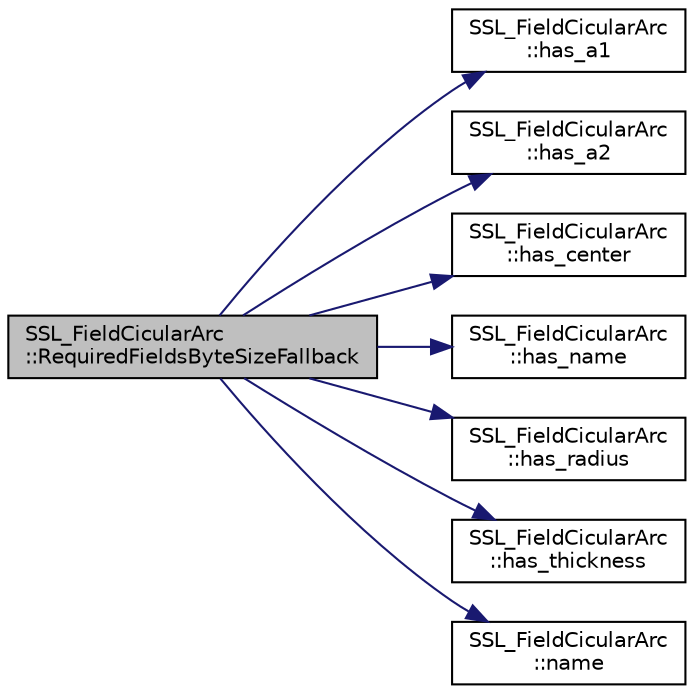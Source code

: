 digraph "SSL_FieldCicularArc::RequiredFieldsByteSizeFallback"
{
 // INTERACTIVE_SVG=YES
  edge [fontname="Helvetica",fontsize="10",labelfontname="Helvetica",labelfontsize="10"];
  node [fontname="Helvetica",fontsize="10",shape=record];
  rankdir="LR";
  Node1 [label="SSL_FieldCicularArc\l::RequiredFieldsByteSizeFallback",height=0.2,width=0.4,color="black", fillcolor="grey75", style="filled", fontcolor="black"];
  Node1 -> Node2 [color="midnightblue",fontsize="10",style="solid",fontname="Helvetica"];
  Node2 [label="SSL_FieldCicularArc\l::has_a1",height=0.2,width=0.4,color="black", fillcolor="white", style="filled",URL="$d4/dee/class_s_s_l___field_cicular_arc.html#a9875c1903208a663a1562fe91c0be2d5"];
  Node1 -> Node3 [color="midnightblue",fontsize="10",style="solid",fontname="Helvetica"];
  Node3 [label="SSL_FieldCicularArc\l::has_a2",height=0.2,width=0.4,color="black", fillcolor="white", style="filled",URL="$d4/dee/class_s_s_l___field_cicular_arc.html#a3fc949e038a797e532401df5b5b95847"];
  Node1 -> Node4 [color="midnightblue",fontsize="10",style="solid",fontname="Helvetica"];
  Node4 [label="SSL_FieldCicularArc\l::has_center",height=0.2,width=0.4,color="black", fillcolor="white", style="filled",URL="$d4/dee/class_s_s_l___field_cicular_arc.html#abc54deb615e948603588e69a6ac2ed64"];
  Node1 -> Node5 [color="midnightblue",fontsize="10",style="solid",fontname="Helvetica"];
  Node5 [label="SSL_FieldCicularArc\l::has_name",height=0.2,width=0.4,color="black", fillcolor="white", style="filled",URL="$d4/dee/class_s_s_l___field_cicular_arc.html#a7ec9836a58e14f3420cc26350566e837"];
  Node1 -> Node6 [color="midnightblue",fontsize="10",style="solid",fontname="Helvetica"];
  Node6 [label="SSL_FieldCicularArc\l::has_radius",height=0.2,width=0.4,color="black", fillcolor="white", style="filled",URL="$d4/dee/class_s_s_l___field_cicular_arc.html#a55c011696416592c4ad9d506512c879c"];
  Node1 -> Node7 [color="midnightblue",fontsize="10",style="solid",fontname="Helvetica"];
  Node7 [label="SSL_FieldCicularArc\l::has_thickness",height=0.2,width=0.4,color="black", fillcolor="white", style="filled",URL="$d4/dee/class_s_s_l___field_cicular_arc.html#a14bcfb8a2acfaa5b8f17fb9d61a6b8a3"];
  Node1 -> Node8 [color="midnightblue",fontsize="10",style="solid",fontname="Helvetica"];
  Node8 [label="SSL_FieldCicularArc\l::name",height=0.2,width=0.4,color="black", fillcolor="white", style="filled",URL="$d4/dee/class_s_s_l___field_cicular_arc.html#a6f2e50bab8c1345ffc7cc8c49b314392"];
}
